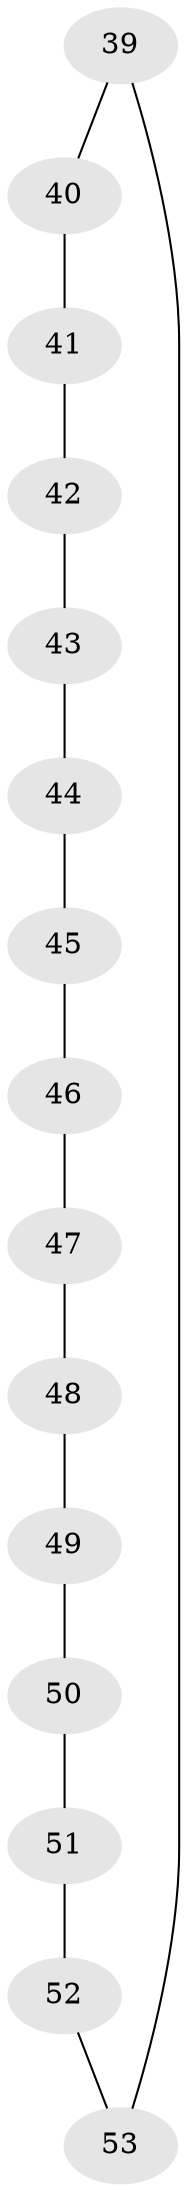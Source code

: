 // original degree distribution, {2: 1.0}
// Generated by graph-tools (version 1.1) at 2025/59/03/04/25 21:59:44]
// undirected, 15 vertices, 15 edges
graph export_dot {
graph [start="1"]
  node [color=gray90,style=filled];
  39;
  40;
  41;
  42;
  43;
  44;
  45;
  46;
  47;
  48;
  49;
  50;
  51;
  52;
  53 [super="+4+5+6+12+13+14+20+21+22+28+29+30+36+37+38"];
  39 -- 40;
  39 -- 53;
  40 -- 41;
  41 -- 42;
  42 -- 43;
  43 -- 44;
  44 -- 45;
  45 -- 46;
  46 -- 47;
  47 -- 48;
  48 -- 49;
  49 -- 50;
  50 -- 51;
  51 -- 52;
  52 -- 53;
}
